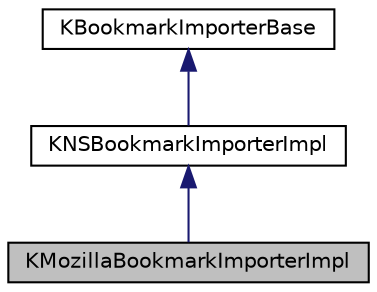 digraph "KMozillaBookmarkImporterImpl"
{
  edge [fontname="Helvetica",fontsize="10",labelfontname="Helvetica",labelfontsize="10"];
  node [fontname="Helvetica",fontsize="10",shape=record];
  Node0 [label="KMozillaBookmarkImporterImpl",height=0.2,width=0.4,color="black", fillcolor="grey75", style="filled", fontcolor="black"];
  Node1 -> Node0 [dir="back",color="midnightblue",fontsize="10",style="solid",fontname="Helvetica"];
  Node1 [label="KNSBookmarkImporterImpl",height=0.2,width=0.4,color="black", fillcolor="white", style="filled",URL="$classKNSBookmarkImporterImpl.html",tooltip="A class for importing NS bookmarks utf8 defaults to off. "];
  Node2 -> Node1 [dir="back",color="midnightblue",fontsize="10",style="solid",fontname="Helvetica"];
  Node2 [label="KBookmarkImporterBase",height=0.2,width=0.4,color="black", fillcolor="white", style="filled",URL="$classKBookmarkImporterBase.html",tooltip="A class for importing NS bookmarks KEditBookmarks uses it to insert bookmarks into its DOM tree..."];
}
